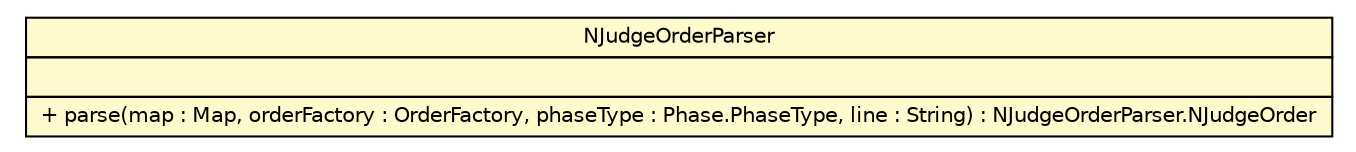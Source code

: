#!/usr/local/bin/dot
#
# Class diagram 
# Generated by UMLGraph version 5.2 (http://www.umlgraph.org/)
#

digraph G {
	edge [fontname="Helvetica",fontsize=10,labelfontname="Helvetica",labelfontsize=10];
	node [fontname="Helvetica",fontsize=10,shape=plaintext];
	nodesep=0.25;
	ranksep=0.5;
	// dip.order.NJudgeOrderParser
	c3473 [label=<<table title="dip.order.NJudgeOrderParser" border="0" cellborder="1" cellspacing="0" cellpadding="2" port="p" bgcolor="lemonChiffon" href="./NJudgeOrderParser.html">
		<tr><td><table border="0" cellspacing="0" cellpadding="1">
<tr><td align="center" balign="center"> NJudgeOrderParser </td></tr>
		</table></td></tr>
		<tr><td><table border="0" cellspacing="0" cellpadding="1">
<tr><td align="left" balign="left">  </td></tr>
		</table></td></tr>
		<tr><td><table border="0" cellspacing="0" cellpadding="1">
<tr><td align="left" balign="left"> + parse(map : Map, orderFactory : OrderFactory, phaseType : Phase.PhaseType, line : String) : NJudgeOrderParser.NJudgeOrder </td></tr>
		</table></td></tr>
		</table>>, fontname="Helvetica", fontcolor="black", fontsize=10.0];
}

